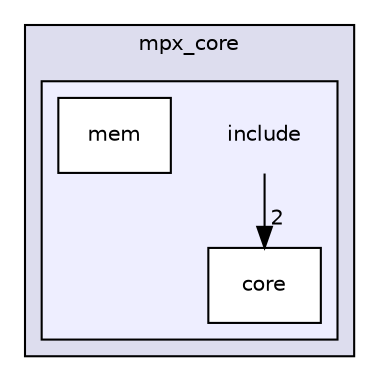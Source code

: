 digraph "/home/loudish/modustus-cs450/mpx-spring2017-modestus/mpx_core/include" {
  compound=true
  node [ fontsize="10", fontname="Helvetica"];
  edge [ labelfontsize="10", labelfontname="Helvetica"];
  subgraph clusterdir_c7d74c6d2b184af75c765a147f90e5a0 {
    graph [ bgcolor="#ddddee", pencolor="black", label="mpx_core" fontname="Helvetica", fontsize="10", URL="dir_c7d74c6d2b184af75c765a147f90e5a0.html"]
  subgraph clusterdir_2b2cfc5bbf2f7ab54aab1325e138d170 {
    graph [ bgcolor="#eeeeff", pencolor="black", label="" URL="dir_2b2cfc5bbf2f7ab54aab1325e138d170.html"];
    dir_2b2cfc5bbf2f7ab54aab1325e138d170 [shape=plaintext label="include"];
    dir_e7dfb182488e489eb25f74a15e442e28 [shape=box label="core" color="black" fillcolor="white" style="filled" URL="dir_e7dfb182488e489eb25f74a15e442e28.html"];
    dir_7b695e8c6afbe4143ba5c5394118c9fe [shape=box label="mem" color="black" fillcolor="white" style="filled" URL="dir_7b695e8c6afbe4143ba5c5394118c9fe.html"];
  }
  }
  dir_2b2cfc5bbf2f7ab54aab1325e138d170->dir_e7dfb182488e489eb25f74a15e442e28 [headlabel="2", labeldistance=1.5 headhref="dir_000001_000002.html"];
}

